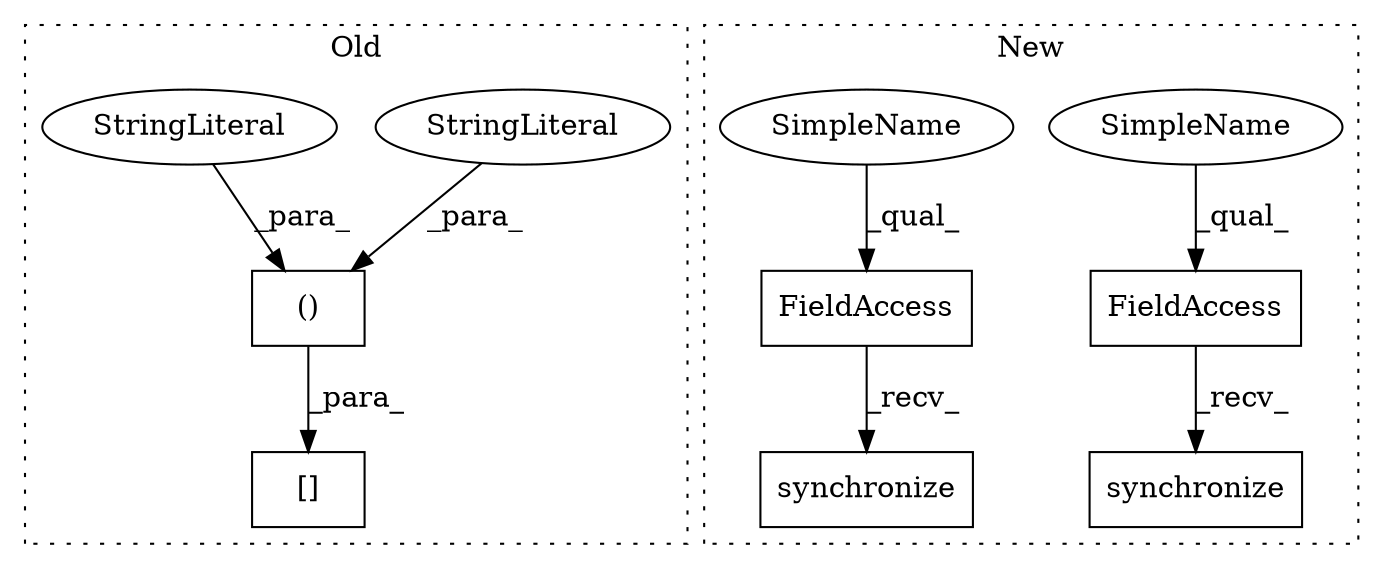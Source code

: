 digraph G {
subgraph cluster0 {
1 [label="()" a="106" s="4677" l="46" shape="box"];
3 [label="[]" a="2" s="4637,4723" l="40,2" shape="box"];
6 [label="StringLiteral" a="45" s="4677" l="17" shape="ellipse"];
7 [label="StringLiteral" a="45" s="4707" l="16" shape="ellipse"];
label = "Old";
style="dotted";
}
subgraph cluster1 {
2 [label="synchronize" a="32" s="4265" l="13" shape="box"];
4 [label="FieldAccess" a="22" s="4254" l="10" shape="box"];
5 [label="FieldAccess" a="22" s="4976" l="10" shape="box"];
8 [label="synchronize" a="32" s="4987" l="13" shape="box"];
9 [label="SimpleName" a="42" s="4976" l="5" shape="ellipse"];
10 [label="SimpleName" a="42" s="4254" l="5" shape="ellipse"];
label = "New";
style="dotted";
}
1 -> 3 [label="_para_"];
4 -> 2 [label="_recv_"];
5 -> 8 [label="_recv_"];
6 -> 1 [label="_para_"];
7 -> 1 [label="_para_"];
9 -> 5 [label="_qual_"];
10 -> 4 [label="_qual_"];
}